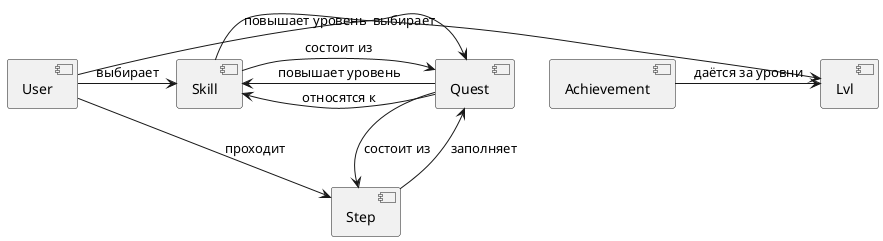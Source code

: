 @startuml
[User] -> [Skill]: выбирает
[User] -> [Quest]: выбирает
[Quest] -> [Skill]: относятся к
[Quest] -> [Step]: состоит из
[User] -> [Step]: проходит
[Step] --> [Quest]: заполняет
[Quest] -> [Skill]: повышает уровень
[Skill] -> [Lvl]: повышает уровень
[Skill] -> [Quest]: состоит из
[Achievement] -> [Lvl]: даётся за уровни
@enduml